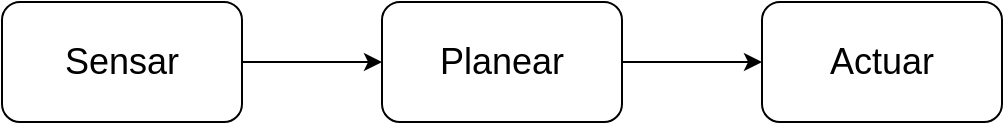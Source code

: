 <mxfile version="19.0.3" type="device"><diagram id="19vFl_X5pTW7kTyummM1" name="Page-1"><mxGraphModel dx="1102" dy="725" grid="1" gridSize="10" guides="1" tooltips="1" connect="1" arrows="1" fold="1" page="1" pageScale="1" pageWidth="850" pageHeight="1100" math="0" shadow="0"><root><mxCell id="0"/><mxCell id="1" parent="0"/><mxCell id="pboutbnZXH-Ph3M5jS9u-4" style="edgeStyle=orthogonalEdgeStyle;rounded=0;orthogonalLoop=1;jettySize=auto;html=1;exitX=1;exitY=0.5;exitDx=0;exitDy=0;entryX=0;entryY=0.5;entryDx=0;entryDy=0;" edge="1" parent="1" source="pboutbnZXH-Ph3M5jS9u-1" target="pboutbnZXH-Ph3M5jS9u-2"><mxGeometry relative="1" as="geometry"/></mxCell><mxCell id="pboutbnZXH-Ph3M5jS9u-1" value="Sensar" style="rounded=1;whiteSpace=wrap;html=1;fontStyle=0;fontSize=18;" vertex="1" parent="1"><mxGeometry x="120" y="160" width="120" height="60" as="geometry"/></mxCell><mxCell id="pboutbnZXH-Ph3M5jS9u-5" style="edgeStyle=orthogonalEdgeStyle;rounded=0;orthogonalLoop=1;jettySize=auto;html=1;exitX=1;exitY=0.5;exitDx=0;exitDy=0;entryX=0;entryY=0.5;entryDx=0;entryDy=0;" edge="1" parent="1" source="pboutbnZXH-Ph3M5jS9u-2" target="pboutbnZXH-Ph3M5jS9u-3"><mxGeometry relative="1" as="geometry"/></mxCell><mxCell id="pboutbnZXH-Ph3M5jS9u-2" value="Planear" style="rounded=1;whiteSpace=wrap;html=1;fontStyle=0;fontSize=18;" vertex="1" parent="1"><mxGeometry x="310" y="160" width="120" height="60" as="geometry"/></mxCell><mxCell id="pboutbnZXH-Ph3M5jS9u-3" value="Actuar" style="rounded=1;whiteSpace=wrap;html=1;fontStyle=0;fontSize=18;" vertex="1" parent="1"><mxGeometry x="500" y="160" width="120" height="60" as="geometry"/></mxCell></root></mxGraphModel></diagram></mxfile>